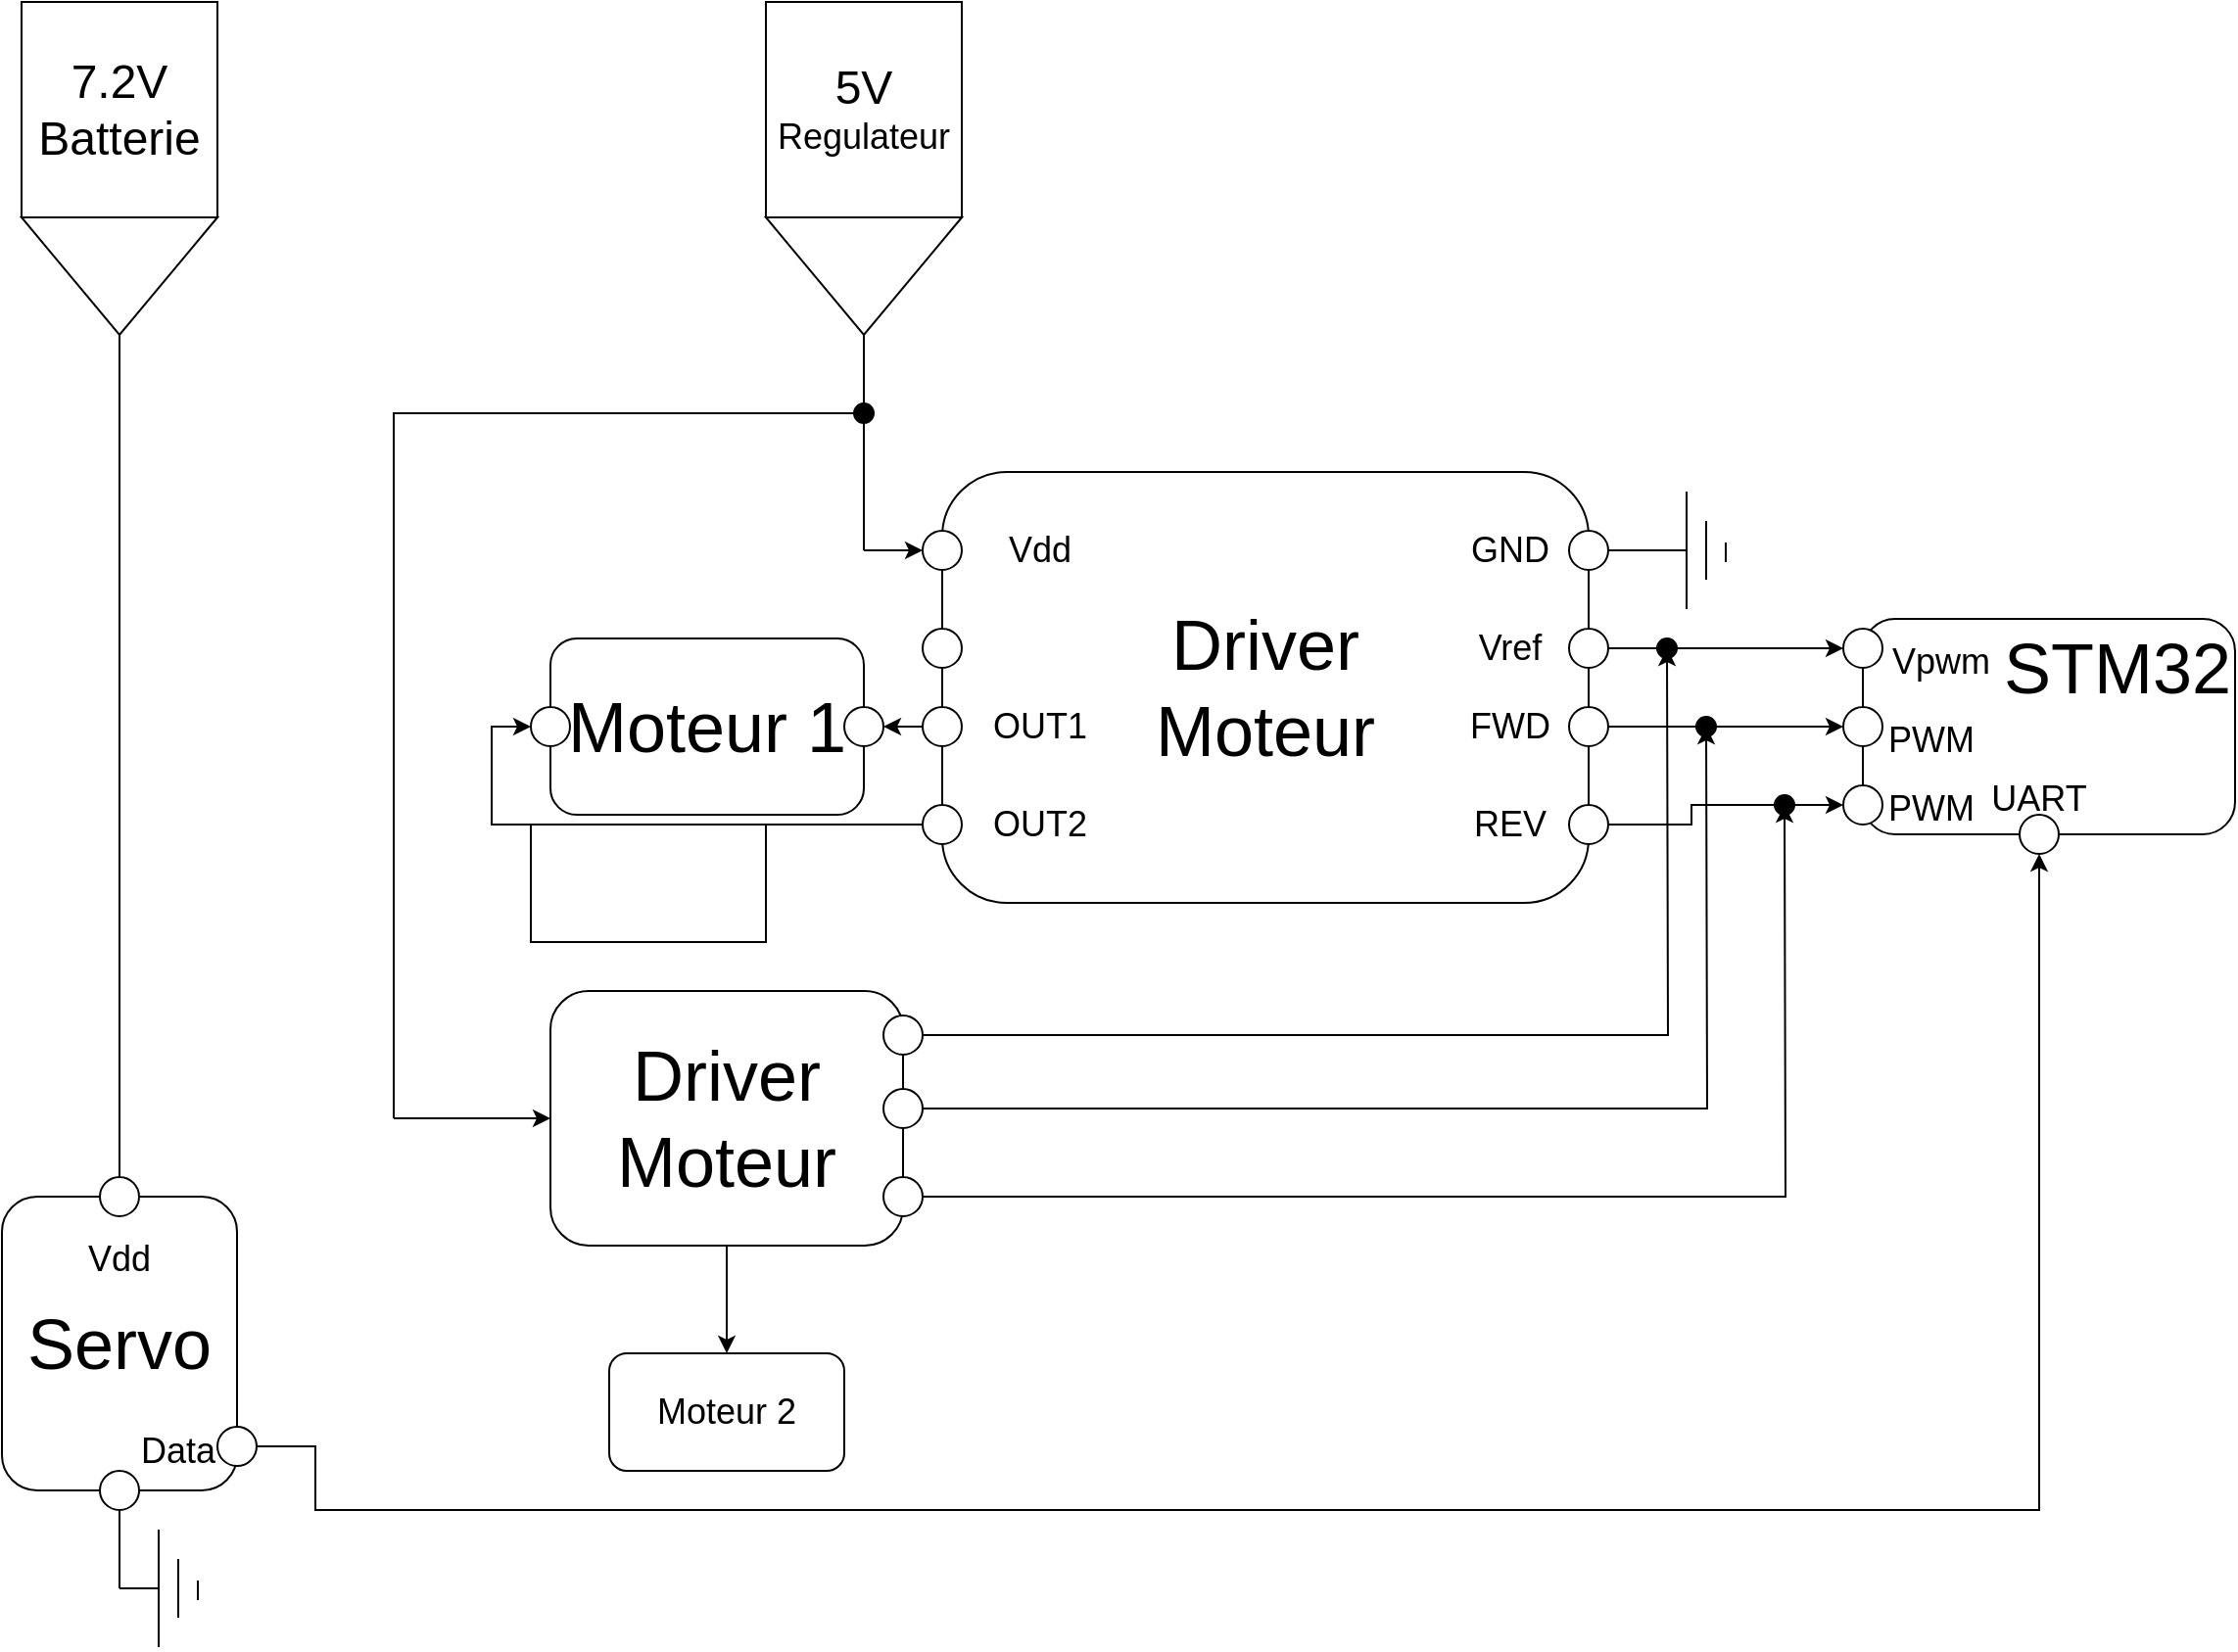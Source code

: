 <mxfile version="20.3.6" type="device"><diagram id="yaJs_AiTr__csZmTEp23" name="Page-1"><mxGraphModel dx="1598" dy="684" grid="1" gridSize="10" guides="1" tooltips="1" connect="1" arrows="1" fold="1" page="1" pageScale="1" pageWidth="1500" pageHeight="1169" math="0" shadow="0"><root><mxCell id="0"/><mxCell id="1" parent="0"/><mxCell id="Ezad7PADaCHrqZy0jKnW-12" value="" style="rounded=1;whiteSpace=wrap;html=1;" parent="1" vertex="1"><mxGeometry x="800" y="270" width="330" height="220" as="geometry"/></mxCell><mxCell id="Ezad7PADaCHrqZy0jKnW-13" value="" style="ellipse;whiteSpace=wrap;html=1;aspect=fixed;" parent="1" vertex="1"><mxGeometry x="790" y="300" width="20" height="20" as="geometry"/></mxCell><mxCell id="Ezad7PADaCHrqZy0jKnW-14" value="" style="ellipse;whiteSpace=wrap;html=1;aspect=fixed;" parent="1" vertex="1"><mxGeometry x="790" y="350" width="20" height="20" as="geometry"/></mxCell><mxCell id="Ezad7PADaCHrqZy0jKnW-36" style="edgeStyle=orthogonalEdgeStyle;rounded=0;orthogonalLoop=1;jettySize=auto;html=1;exitX=0;exitY=0.5;exitDx=0;exitDy=0;entryX=1;entryY=0.5;entryDx=0;entryDy=0;fontSize=36;" parent="1" source="Ezad7PADaCHrqZy0jKnW-15" target="Ezad7PADaCHrqZy0jKnW-34" edge="1"><mxGeometry relative="1" as="geometry"/></mxCell><mxCell id="Ezad7PADaCHrqZy0jKnW-15" value="" style="ellipse;whiteSpace=wrap;html=1;aspect=fixed;" parent="1" vertex="1"><mxGeometry x="790" y="390" width="20" height="20" as="geometry"/></mxCell><mxCell id="Ezad7PADaCHrqZy0jKnW-37" style="edgeStyle=orthogonalEdgeStyle;rounded=0;orthogonalLoop=1;jettySize=auto;html=1;exitX=0;exitY=0.5;exitDx=0;exitDy=0;entryX=0;entryY=0.5;entryDx=0;entryDy=0;fontSize=36;" parent="1" source="Ezad7PADaCHrqZy0jKnW-16" target="Ezad7PADaCHrqZy0jKnW-35" edge="1"><mxGeometry relative="1" as="geometry"/></mxCell><mxCell id="Ezad7PADaCHrqZy0jKnW-16" value="" style="ellipse;whiteSpace=wrap;html=1;aspect=fixed;" parent="1" vertex="1"><mxGeometry x="790" y="440" width="20" height="20" as="geometry"/></mxCell><mxCell id="Ezad7PADaCHrqZy0jKnW-19" value="" style="ellipse;whiteSpace=wrap;html=1;aspect=fixed;" parent="1" vertex="1"><mxGeometry x="1120" y="300" width="20" height="20" as="geometry"/></mxCell><mxCell id="Ezad7PADaCHrqZy0jKnW-71" style="edgeStyle=orthogonalEdgeStyle;rounded=0;orthogonalLoop=1;jettySize=auto;html=1;exitX=1;exitY=0.5;exitDx=0;exitDy=0;entryX=0;entryY=0.5;entryDx=0;entryDy=0;fontSize=36;startArrow=none;" parent="1" source="Ezad7PADaCHrqZy0jKnW-85" target="Ezad7PADaCHrqZy0jKnW-66" edge="1"><mxGeometry relative="1" as="geometry"/></mxCell><mxCell id="Ezad7PADaCHrqZy0jKnW-20" value="" style="ellipse;whiteSpace=wrap;html=1;aspect=fixed;" parent="1" vertex="1"><mxGeometry x="1120" y="350" width="20" height="20" as="geometry"/></mxCell><mxCell id="Ezad7PADaCHrqZy0jKnW-70" style="edgeStyle=orthogonalEdgeStyle;rounded=0;orthogonalLoop=1;jettySize=auto;html=1;exitX=1;exitY=0.5;exitDx=0;exitDy=0;entryX=0;entryY=0.5;entryDx=0;entryDy=0;fontSize=36;startArrow=none;" parent="1" source="Ezad7PADaCHrqZy0jKnW-87" target="Ezad7PADaCHrqZy0jKnW-67" edge="1"><mxGeometry relative="1" as="geometry"/></mxCell><mxCell id="Ezad7PADaCHrqZy0jKnW-21" value="" style="ellipse;whiteSpace=wrap;html=1;aspect=fixed;" parent="1" vertex="1"><mxGeometry x="1120" y="390" width="20" height="20" as="geometry"/></mxCell><mxCell id="Ezad7PADaCHrqZy0jKnW-69" style="edgeStyle=orthogonalEdgeStyle;rounded=0;orthogonalLoop=1;jettySize=auto;html=1;exitX=1;exitY=0.5;exitDx=0;exitDy=0;entryX=0;entryY=0.5;entryDx=0;entryDy=0;fontSize=36;startArrow=none;" parent="1" source="Ezad7PADaCHrqZy0jKnW-89" target="Ezad7PADaCHrqZy0jKnW-68" edge="1"><mxGeometry relative="1" as="geometry"/></mxCell><mxCell id="Ezad7PADaCHrqZy0jKnW-22" value="" style="ellipse;whiteSpace=wrap;html=1;aspect=fixed;" parent="1" vertex="1"><mxGeometry x="1120" y="440" width="20" height="20" as="geometry"/></mxCell><mxCell id="Ezad7PADaCHrqZy0jKnW-31" value="" style="endArrow=classic;html=1;rounded=0;fontSize=36;entryX=0;entryY=0.5;entryDx=0;entryDy=0;" parent="1" target="Ezad7PADaCHrqZy0jKnW-13" edge="1"><mxGeometry width="50" height="50" relative="1" as="geometry"><mxPoint x="760" y="310" as="sourcePoint"/><mxPoint x="870" y="210" as="targetPoint"/></mxGeometry></mxCell><mxCell id="Ezad7PADaCHrqZy0jKnW-32" value="" style="rounded=1;whiteSpace=wrap;html=1;fontSize=36;" parent="1" vertex="1"><mxGeometry x="600" y="355" width="160" height="90" as="geometry"/></mxCell><mxCell id="Ezad7PADaCHrqZy0jKnW-33" value="Moteur 1" style="text;html=1;strokeColor=none;fillColor=none;align=center;verticalAlign=middle;whiteSpace=wrap;rounded=0;fontSize=36;" parent="1" vertex="1"><mxGeometry x="600" y="385" width="160" height="30" as="geometry"/></mxCell><mxCell id="Ezad7PADaCHrqZy0jKnW-34" value="" style="ellipse;whiteSpace=wrap;html=1;aspect=fixed;fontSize=36;" parent="1" vertex="1"><mxGeometry x="750" y="390" width="20" height="20" as="geometry"/></mxCell><mxCell id="Ezad7PADaCHrqZy0jKnW-35" value="" style="ellipse;whiteSpace=wrap;html=1;aspect=fixed;fontSize=36;" parent="1" vertex="1"><mxGeometry x="590" y="390" width="20" height="20" as="geometry"/></mxCell><mxCell id="Ezad7PADaCHrqZy0jKnW-42" value="" style="endArrow=none;html=1;rounded=0;fontSize=36;" parent="1" edge="1"><mxGeometry width="50" height="50" relative="1" as="geometry"><mxPoint x="520" y="600" as="sourcePoint"/><mxPoint x="760" y="240" as="targetPoint"/><Array as="points"><mxPoint x="520" y="240"/></Array></mxGeometry></mxCell><mxCell id="Ezad7PADaCHrqZy0jKnW-43" value="Driver Moteur" style="text;html=1;strokeColor=none;fillColor=none;align=center;verticalAlign=middle;whiteSpace=wrap;rounded=0;fontSize=36;" parent="1" vertex="1"><mxGeometry x="880" y="365" width="170" height="30" as="geometry"/></mxCell><mxCell id="Ezad7PADaCHrqZy0jKnW-45" value="" style="rounded=1;whiteSpace=wrap;html=1;fontSize=36;" parent="1" vertex="1"><mxGeometry x="630" y="720" width="120" height="60" as="geometry"/></mxCell><mxCell id="Ezad7PADaCHrqZy0jKnW-46" value="" style="rounded=1;whiteSpace=wrap;html=1;fontSize=36;" parent="1" vertex="1"><mxGeometry x="600" y="535" width="180" height="130" as="geometry"/></mxCell><mxCell id="Ezad7PADaCHrqZy0jKnW-47" value="" style="endArrow=classic;html=1;rounded=0;fontSize=36;entryX=0;entryY=0.5;entryDx=0;entryDy=0;" parent="1" target="Ezad7PADaCHrqZy0jKnW-46" edge="1"><mxGeometry width="50" height="50" relative="1" as="geometry"><mxPoint x="520" y="600" as="sourcePoint"/><mxPoint x="1030" y="410" as="targetPoint"/></mxGeometry></mxCell><mxCell id="Ezad7PADaCHrqZy0jKnW-48" value="" style="endArrow=classic;html=1;rounded=0;fontSize=36;exitX=0.5;exitY=1;exitDx=0;exitDy=0;" parent="1" source="Ezad7PADaCHrqZy0jKnW-46" edge="1"><mxGeometry width="50" height="50" relative="1" as="geometry"><mxPoint x="980" y="460" as="sourcePoint"/><mxPoint x="690" y="720" as="targetPoint"/></mxGeometry></mxCell><mxCell id="Ezad7PADaCHrqZy0jKnW-49" value="&lt;font style=&quot;font-size: 36px;&quot;&gt;Driver Moteur&lt;/font&gt;" style="text;html=1;strokeColor=none;fillColor=none;align=center;verticalAlign=middle;whiteSpace=wrap;rounded=0;fontSize=36;" parent="1" vertex="1"><mxGeometry x="615" y="567.5" width="150" height="65" as="geometry"/></mxCell><mxCell id="Ezad7PADaCHrqZy0jKnW-50" value="&lt;font style=&quot;font-size: 18px;&quot;&gt;Moteur 2&lt;/font&gt;" style="text;html=1;strokeColor=none;fillColor=none;align=center;verticalAlign=middle;whiteSpace=wrap;rounded=0;fontSize=36;" parent="1" vertex="1"><mxGeometry x="640" y="727.5" width="100" height="30" as="geometry"/></mxCell><mxCell id="Ezad7PADaCHrqZy0jKnW-51" value="Vdd" style="text;html=1;strokeColor=none;fillColor=none;align=center;verticalAlign=middle;whiteSpace=wrap;rounded=0;fontSize=18;" parent="1" vertex="1"><mxGeometry x="820" y="295" width="60" height="30" as="geometry"/></mxCell><mxCell id="Ezad7PADaCHrqZy0jKnW-52" value="OUT1" style="text;html=1;strokeColor=none;fillColor=none;align=center;verticalAlign=middle;whiteSpace=wrap;rounded=0;fontSize=18;" parent="1" vertex="1"><mxGeometry x="820" y="385" width="60" height="30" as="geometry"/></mxCell><mxCell id="Ezad7PADaCHrqZy0jKnW-53" value="OUT2" style="text;html=1;strokeColor=none;fillColor=none;align=center;verticalAlign=middle;whiteSpace=wrap;rounded=0;fontSize=18;" parent="1" vertex="1"><mxGeometry x="820" y="435" width="60" height="30" as="geometry"/></mxCell><mxCell id="Ezad7PADaCHrqZy0jKnW-54" value="GND" style="text;html=1;strokeColor=none;fillColor=none;align=center;verticalAlign=middle;whiteSpace=wrap;rounded=0;fontSize=18;" parent="1" vertex="1"><mxGeometry x="1060" y="295" width="60" height="30" as="geometry"/></mxCell><mxCell id="Ezad7PADaCHrqZy0jKnW-55" value="Vref" style="text;html=1;strokeColor=none;fillColor=none;align=center;verticalAlign=middle;whiteSpace=wrap;rounded=0;fontSize=18;" parent="1" vertex="1"><mxGeometry x="1060" y="345" width="60" height="30" as="geometry"/></mxCell><mxCell id="Ezad7PADaCHrqZy0jKnW-56" value="FWD&lt;span style=&quot;color: rgba(0, 0, 0, 0); font-family: monospace; font-size: 0px; text-align: start;&quot;&gt;%3CmxGraphModel%3E%3Croot%3E%3CmxCell%20id%3D%220%22%2F%3E%3CmxCell%20id%3D%221%22%20parent%3D%220%22%2F%3E%3CmxCell%20id%3D%222%22%20value%3D%22Vdd%22%20style%3D%22text%3Bhtml%3D1%3BstrokeColor%3Dnone%3BfillColor%3Dnone%3Balign%3Dcenter%3BverticalAlign%3Dmiddle%3BwhiteSpace%3Dwrap%3Brounded%3D0%3BfontSize%3D18%3B%22%20vertex%3D%221%22%20parent%3D%221%22%3E%3CmxGeometry%20x%3D%22820%22%20y%3D%22295%22%20width%3D%2260%22%20height%3D%2230%22%20as%3D%22geometry%22%2F%3E%3C%2FmxCell%3E%3C%2Froot%3E%3C%2FmxGraphModel%3E&lt;/span&gt;" style="text;html=1;strokeColor=none;fillColor=none;align=center;verticalAlign=middle;whiteSpace=wrap;rounded=0;fontSize=18;" parent="1" vertex="1"><mxGeometry x="1060" y="385" width="60" height="30" as="geometry"/></mxCell><mxCell id="Ezad7PADaCHrqZy0jKnW-57" value="REV" style="text;html=1;strokeColor=none;fillColor=none;align=center;verticalAlign=middle;whiteSpace=wrap;rounded=0;fontSize=18;" parent="1" vertex="1"><mxGeometry x="1060" y="435" width="60" height="30" as="geometry"/></mxCell><mxCell id="Ezad7PADaCHrqZy0jKnW-58" value="" style="rounded=1;whiteSpace=wrap;html=1;fontSize=18;" parent="1" vertex="1"><mxGeometry x="1270" y="345" width="190" height="110" as="geometry"/></mxCell><mxCell id="Ezad7PADaCHrqZy0jKnW-59" value="" style="endArrow=none;html=1;rounded=0;fontSize=18;" parent="1" edge="1"><mxGeometry width="50" height="50" relative="1" as="geometry"><mxPoint x="1180" y="340" as="sourcePoint"/><mxPoint x="1180" y="280" as="targetPoint"/></mxGeometry></mxCell><mxCell id="Ezad7PADaCHrqZy0jKnW-62" value="" style="endArrow=none;html=1;rounded=0;fontSize=18;" parent="1" edge="1"><mxGeometry width="50" height="50" relative="1" as="geometry"><mxPoint x="1190" y="325" as="sourcePoint"/><mxPoint x="1190" y="295" as="targetPoint"/></mxGeometry></mxCell><mxCell id="Ezad7PADaCHrqZy0jKnW-63" value="" style="endArrow=none;html=1;rounded=0;fontSize=18;" parent="1" edge="1"><mxGeometry width="50" height="50" relative="1" as="geometry"><mxPoint x="1200" y="316" as="sourcePoint"/><mxPoint x="1200" y="306" as="targetPoint"/></mxGeometry></mxCell><mxCell id="Ezad7PADaCHrqZy0jKnW-64" value="" style="endArrow=none;html=1;rounded=0;fontSize=18;exitX=1;exitY=0.5;exitDx=0;exitDy=0;" parent="1" source="Ezad7PADaCHrqZy0jKnW-19" edge="1"><mxGeometry width="50" height="50" relative="1" as="geometry"><mxPoint x="980" y="410" as="sourcePoint"/><mxPoint x="1180" y="310" as="targetPoint"/></mxGeometry></mxCell><mxCell id="Ezad7PADaCHrqZy0jKnW-65" value="&lt;font style=&quot;font-size: 36px;&quot;&gt;STM32&lt;/font&gt;" style="text;html=1;strokeColor=none;fillColor=none;align=center;verticalAlign=middle;whiteSpace=wrap;rounded=0;fontSize=18;" parent="1" vertex="1"><mxGeometry x="1370" y="355" width="60" height="30" as="geometry"/></mxCell><mxCell id="Ezad7PADaCHrqZy0jKnW-66" value="" style="ellipse;whiteSpace=wrap;html=1;aspect=fixed;fontSize=36;" parent="1" vertex="1"><mxGeometry x="1260" y="350" width="20" height="20" as="geometry"/></mxCell><mxCell id="Ezad7PADaCHrqZy0jKnW-67" value="" style="ellipse;whiteSpace=wrap;html=1;aspect=fixed;fontSize=36;" parent="1" vertex="1"><mxGeometry x="1260" y="390" width="20" height="20" as="geometry"/></mxCell><mxCell id="Ezad7PADaCHrqZy0jKnW-68" value="" style="ellipse;whiteSpace=wrap;html=1;aspect=fixed;fontSize=36;" parent="1" vertex="1"><mxGeometry x="1260" y="430" width="20" height="20" as="geometry"/></mxCell><mxCell id="Ezad7PADaCHrqZy0jKnW-81" style="edgeStyle=orthogonalEdgeStyle;rounded=0;orthogonalLoop=1;jettySize=auto;html=1;exitX=1;exitY=0.5;exitDx=0;exitDy=0;fontSize=36;" parent="1" source="Ezad7PADaCHrqZy0jKnW-73" edge="1"><mxGeometry relative="1" as="geometry"><mxPoint x="1190" y="400" as="targetPoint"/></mxGeometry></mxCell><mxCell id="Ezad7PADaCHrqZy0jKnW-73" value="" style="ellipse;whiteSpace=wrap;html=1;aspect=fixed;fontSize=36;" parent="1" vertex="1"><mxGeometry x="770" y="585" width="20" height="20" as="geometry"/></mxCell><mxCell id="Ezad7PADaCHrqZy0jKnW-80" style="edgeStyle=orthogonalEdgeStyle;rounded=0;orthogonalLoop=1;jettySize=auto;html=1;exitX=1;exitY=0.5;exitDx=0;exitDy=0;fontSize=36;" parent="1" source="Ezad7PADaCHrqZy0jKnW-74" edge="1"><mxGeometry relative="1" as="geometry"><mxPoint x="1170" y="360" as="targetPoint"/></mxGeometry></mxCell><mxCell id="Ezad7PADaCHrqZy0jKnW-74" value="" style="ellipse;whiteSpace=wrap;html=1;aspect=fixed;fontSize=36;" parent="1" vertex="1"><mxGeometry x="770" y="547.5" width="20" height="20" as="geometry"/></mxCell><mxCell id="Ezad7PADaCHrqZy0jKnW-82" style="edgeStyle=orthogonalEdgeStyle;rounded=0;orthogonalLoop=1;jettySize=auto;html=1;exitX=1;exitY=0.5;exitDx=0;exitDy=0;fontSize=36;" parent="1" source="Ezad7PADaCHrqZy0jKnW-78" edge="1"><mxGeometry relative="1" as="geometry"><mxPoint x="1230" y="440" as="targetPoint"/></mxGeometry></mxCell><mxCell id="Ezad7PADaCHrqZy0jKnW-78" value="" style="ellipse;whiteSpace=wrap;html=1;aspect=fixed;fontSize=36;" parent="1" vertex="1"><mxGeometry x="770" y="630" width="20" height="20" as="geometry"/></mxCell><mxCell id="Ezad7PADaCHrqZy0jKnW-83" value="" style="ellipse;whiteSpace=wrap;html=1;aspect=fixed;fontSize=36;fillColor=#000000;" parent="1" vertex="1"><mxGeometry x="755" y="235" width="10" height="10" as="geometry"/></mxCell><mxCell id="Ezad7PADaCHrqZy0jKnW-84" value="" style="endArrow=none;html=1;rounded=0;fontSize=36;" parent="1" target="Ezad7PADaCHrqZy0jKnW-83" edge="1"><mxGeometry width="50" height="50" relative="1" as="geometry"><mxPoint x="760" y="310" as="sourcePoint"/><mxPoint x="760" y="120" as="targetPoint"/></mxGeometry></mxCell><mxCell id="Ezad7PADaCHrqZy0jKnW-85" value="" style="ellipse;whiteSpace=wrap;html=1;aspect=fixed;fontSize=36;fillColor=#000000;" parent="1" vertex="1"><mxGeometry x="1165" y="355" width="10" height="10" as="geometry"/></mxCell><mxCell id="Ezad7PADaCHrqZy0jKnW-86" value="" style="edgeStyle=orthogonalEdgeStyle;rounded=0;orthogonalLoop=1;jettySize=auto;html=1;exitX=1;exitY=0.5;exitDx=0;exitDy=0;entryX=0;entryY=0.5;entryDx=0;entryDy=0;fontSize=36;endArrow=none;" parent="1" source="Ezad7PADaCHrqZy0jKnW-20" target="Ezad7PADaCHrqZy0jKnW-85" edge="1"><mxGeometry relative="1" as="geometry"><mxPoint x="1140" y="360" as="sourcePoint"/><mxPoint x="1260" y="360" as="targetPoint"/></mxGeometry></mxCell><mxCell id="Ezad7PADaCHrqZy0jKnW-87" value="" style="ellipse;whiteSpace=wrap;html=1;aspect=fixed;fontSize=36;fillColor=#000000;" parent="1" vertex="1"><mxGeometry x="1185" y="395" width="10" height="10" as="geometry"/></mxCell><mxCell id="Ezad7PADaCHrqZy0jKnW-88" value="" style="edgeStyle=orthogonalEdgeStyle;rounded=0;orthogonalLoop=1;jettySize=auto;html=1;exitX=1;exitY=0.5;exitDx=0;exitDy=0;entryX=0;entryY=0.5;entryDx=0;entryDy=0;fontSize=36;endArrow=none;" parent="1" source="Ezad7PADaCHrqZy0jKnW-21" target="Ezad7PADaCHrqZy0jKnW-87" edge="1"><mxGeometry relative="1" as="geometry"><mxPoint x="1140" y="400" as="sourcePoint"/><mxPoint x="1260" y="400" as="targetPoint"/></mxGeometry></mxCell><mxCell id="Ezad7PADaCHrqZy0jKnW-89" value="" style="ellipse;whiteSpace=wrap;html=1;aspect=fixed;fontSize=36;fillColor=#000000;" parent="1" vertex="1"><mxGeometry x="1225" y="435" width="10" height="10" as="geometry"/></mxCell><mxCell id="Ezad7PADaCHrqZy0jKnW-90" value="" style="edgeStyle=orthogonalEdgeStyle;rounded=0;orthogonalLoop=1;jettySize=auto;html=1;exitX=1;exitY=0.5;exitDx=0;exitDy=0;entryX=0;entryY=0.5;entryDx=0;entryDy=0;fontSize=36;endArrow=none;" parent="1" source="Ezad7PADaCHrqZy0jKnW-22" target="Ezad7PADaCHrqZy0jKnW-89" edge="1"><mxGeometry relative="1" as="geometry"><mxPoint x="1140" y="450" as="sourcePoint"/><mxPoint x="1260" y="440" as="targetPoint"/></mxGeometry></mxCell><mxCell id="Ezad7PADaCHrqZy0jKnW-92" value="" style="endArrow=none;html=1;rounded=0;fontSize=36;startArrow=none;" parent="1" source="Ezad7PADaCHrqZy0jKnW-83" edge="1"><mxGeometry width="50" height="50" relative="1" as="geometry"><mxPoint x="760" y="235" as="sourcePoint"/><mxPoint x="760" y="125" as="targetPoint"/></mxGeometry></mxCell><mxCell id="Ezad7PADaCHrqZy0jKnW-95" value="" style="endArrow=classic;html=1;rounded=0;fontSize=36;startArrow=none;" parent="1" edge="1" source="ZsWHqV0eEDqbIFWcdJZ_-2"><mxGeometry width="50" height="50" relative="1" as="geometry"><mxPoint x="380" y="120" as="sourcePoint"/><mxPoint x="380" y="640" as="targetPoint"/></mxGeometry></mxCell><mxCell id="Ezad7PADaCHrqZy0jKnW-96" value="" style="rounded=1;whiteSpace=wrap;html=1;fontSize=36;fillColor=#FFFFFF;" parent="1" vertex="1"><mxGeometry x="320" y="640" width="120" height="150" as="geometry"/></mxCell><mxCell id="Ezad7PADaCHrqZy0jKnW-97" value="Servo" style="text;html=1;strokeColor=none;fillColor=none;align=center;verticalAlign=middle;whiteSpace=wrap;rounded=0;fontSize=36;" parent="1" vertex="1"><mxGeometry x="330" y="700" width="100" height="30" as="geometry"/></mxCell><mxCell id="Ezad7PADaCHrqZy0jKnW-98" value="" style="ellipse;whiteSpace=wrap;html=1;aspect=fixed;fontSize=36;fillColor=#FFFFFF;" parent="1" vertex="1"><mxGeometry x="370" y="630" width="20" height="20" as="geometry"/></mxCell><mxCell id="Ezad7PADaCHrqZy0jKnW-99" value="" style="ellipse;whiteSpace=wrap;html=1;aspect=fixed;fontSize=36;fillColor=#FFFFFF;" parent="1" vertex="1"><mxGeometry x="370" y="780" width="20" height="20" as="geometry"/></mxCell><mxCell id="Ezad7PADaCHrqZy0jKnW-108" style="edgeStyle=orthogonalEdgeStyle;rounded=0;orthogonalLoop=1;jettySize=auto;html=1;exitX=1;exitY=0.5;exitDx=0;exitDy=0;entryX=0.5;entryY=1;entryDx=0;entryDy=0;fontSize=36;" parent="1" source="Ezad7PADaCHrqZy0jKnW-100" target="Ezad7PADaCHrqZy0jKnW-106" edge="1"><mxGeometry relative="1" as="geometry"><Array as="points"><mxPoint x="480" y="768"/><mxPoint x="480" y="800"/><mxPoint x="1360" y="800"/></Array></mxGeometry></mxCell><mxCell id="Ezad7PADaCHrqZy0jKnW-100" value="" style="ellipse;whiteSpace=wrap;html=1;aspect=fixed;fontSize=36;fillColor=#FFFFFF;" parent="1" vertex="1"><mxGeometry x="430" y="757.5" width="20" height="20" as="geometry"/></mxCell><mxCell id="Ezad7PADaCHrqZy0jKnW-101" value="" style="endArrow=none;html=1;rounded=0;fontSize=18;" parent="1" edge="1"><mxGeometry width="50" height="50" relative="1" as="geometry"><mxPoint x="400" y="870" as="sourcePoint"/><mxPoint x="400" y="810" as="targetPoint"/></mxGeometry></mxCell><mxCell id="Ezad7PADaCHrqZy0jKnW-102" value="" style="endArrow=none;html=1;rounded=0;fontSize=18;" parent="1" edge="1"><mxGeometry width="50" height="50" relative="1" as="geometry"><mxPoint x="410" y="855" as="sourcePoint"/><mxPoint x="410" y="825" as="targetPoint"/></mxGeometry></mxCell><mxCell id="Ezad7PADaCHrqZy0jKnW-103" value="" style="endArrow=none;html=1;rounded=0;fontSize=18;" parent="1" edge="1"><mxGeometry width="50" height="50" relative="1" as="geometry"><mxPoint x="420" y="846" as="sourcePoint"/><mxPoint x="420" y="836" as="targetPoint"/></mxGeometry></mxCell><mxCell id="Ezad7PADaCHrqZy0jKnW-104" value="" style="endArrow=none;html=1;rounded=0;fontSize=36;exitX=0.5;exitY=1;exitDx=0;exitDy=0;" parent="1" source="Ezad7PADaCHrqZy0jKnW-99" edge="1"><mxGeometry width="50" height="50" relative="1" as="geometry"><mxPoint x="790" y="810" as="sourcePoint"/><mxPoint x="380" y="840" as="targetPoint"/></mxGeometry></mxCell><mxCell id="Ezad7PADaCHrqZy0jKnW-105" value="" style="endArrow=none;html=1;rounded=0;fontSize=36;" parent="1" edge="1"><mxGeometry width="50" height="50" relative="1" as="geometry"><mxPoint x="380" y="840" as="sourcePoint"/><mxPoint x="400" y="840" as="targetPoint"/></mxGeometry></mxCell><mxCell id="Ezad7PADaCHrqZy0jKnW-106" value="" style="ellipse;whiteSpace=wrap;html=1;aspect=fixed;fontSize=36;fillColor=#FFFFFF;" parent="1" vertex="1"><mxGeometry x="1350" y="445" width="20" height="20" as="geometry"/></mxCell><mxCell id="Ezad7PADaCHrqZy0jKnW-109" value="&lt;font style=&quot;font-size: 18px;&quot;&gt;Vdd&lt;/font&gt;" style="text;html=1;strokeColor=none;fillColor=none;align=center;verticalAlign=middle;whiteSpace=wrap;rounded=0;fontSize=36;" parent="1" vertex="1"><mxGeometry x="350" y="650" width="60" height="30" as="geometry"/></mxCell><mxCell id="Ezad7PADaCHrqZy0jKnW-110" value="&lt;span style=&quot;font-size: 18px;&quot;&gt;Data&lt;/span&gt;" style="text;html=1;strokeColor=none;fillColor=none;align=center;verticalAlign=middle;whiteSpace=wrap;rounded=0;fontSize=36;" parent="1" vertex="1"><mxGeometry x="380" y="747.5" width="60" height="30" as="geometry"/></mxCell><mxCell id="Ezad7PADaCHrqZy0jKnW-111" value="&lt;font style=&quot;font-size: 18px;&quot;&gt;UART&lt;br&gt;&lt;/font&gt;" style="text;html=1;strokeColor=none;fillColor=none;align=center;verticalAlign=middle;whiteSpace=wrap;rounded=0;fontSize=36;" parent="1" vertex="1"><mxGeometry x="1330" y="415" width="60" height="30" as="geometry"/></mxCell><mxCell id="Ezad7PADaCHrqZy0jKnW-112" value="&lt;font style=&quot;font-size: 18px;&quot;&gt;PWM&lt;/font&gt;" style="text;html=1;strokeColor=none;fillColor=none;align=center;verticalAlign=middle;whiteSpace=wrap;rounded=0;fontSize=36;" parent="1" vertex="1"><mxGeometry x="1275" y="420" width="60" height="30" as="geometry"/></mxCell><mxCell id="Ezad7PADaCHrqZy0jKnW-113" value="&lt;font style=&quot;font-size: 18px;&quot;&gt;PWM&lt;/font&gt;" style="text;html=1;strokeColor=none;fillColor=none;align=center;verticalAlign=middle;whiteSpace=wrap;rounded=0;fontSize=36;" parent="1" vertex="1"><mxGeometry x="1275" y="385" width="60" height="30" as="geometry"/></mxCell><mxCell id="Ezad7PADaCHrqZy0jKnW-114" value="&lt;font style=&quot;font-size: 18px;&quot;&gt;Vpwm&lt;/font&gt;" style="text;html=1;strokeColor=none;fillColor=none;align=center;verticalAlign=middle;whiteSpace=wrap;rounded=0;fontSize=36;" parent="1" vertex="1"><mxGeometry x="1280" y="345" width="60" height="30" as="geometry"/></mxCell><mxCell id="ZsWHqV0eEDqbIFWcdJZ_-1" value="" style="rounded=0;whiteSpace=wrap;html=1;" vertex="1" parent="1"><mxGeometry x="590" y="450" width="120" height="60" as="geometry"/></mxCell><mxCell id="ZsWHqV0eEDqbIFWcdJZ_-2" value="" style="whiteSpace=wrap;html=1;" vertex="1" parent="1"><mxGeometry x="330" y="30" width="100" height="110" as="geometry"/></mxCell><mxCell id="ZsWHqV0eEDqbIFWcdJZ_-4" value="&lt;font style=&quot;font-size: 24px;&quot;&gt;7.2V&lt;br&gt;Batterie&lt;/font&gt;" style="text;html=1;strokeColor=none;fillColor=none;align=center;verticalAlign=middle;whiteSpace=wrap;rounded=0;" vertex="1" parent="1"><mxGeometry x="350" y="70" width="60" height="30" as="geometry"/></mxCell><mxCell id="ZsWHqV0eEDqbIFWcdJZ_-5" value="" style="triangle;whiteSpace=wrap;html=1;fontSize=24;rotation=90;" vertex="1" parent="1"><mxGeometry x="350" y="120" width="60" height="100" as="geometry"/></mxCell><mxCell id="ZsWHqV0eEDqbIFWcdJZ_-6" value="" style="whiteSpace=wrap;html=1;" vertex="1" parent="1"><mxGeometry x="710" y="30" width="100" height="110" as="geometry"/></mxCell><mxCell id="ZsWHqV0eEDqbIFWcdJZ_-7" value="" style="triangle;whiteSpace=wrap;html=1;fontSize=24;rotation=90;" vertex="1" parent="1"><mxGeometry x="730" y="120" width="60" height="100" as="geometry"/></mxCell><mxCell id="ZsWHqV0eEDqbIFWcdJZ_-8" value="&lt;font style=&quot;&quot;&gt;&lt;span style=&quot;font-size: 24px;&quot;&gt;5V&lt;/span&gt;&lt;br&gt;&lt;font style=&quot;font-size: 18px;&quot;&gt;Regulateur&lt;/font&gt;&lt;/font&gt;" style="text;html=1;strokeColor=none;fillColor=none;align=center;verticalAlign=middle;whiteSpace=wrap;rounded=0;" vertex="1" parent="1"><mxGeometry x="730" y="70" width="60" height="30" as="geometry"/></mxCell></root></mxGraphModel></diagram></mxfile>